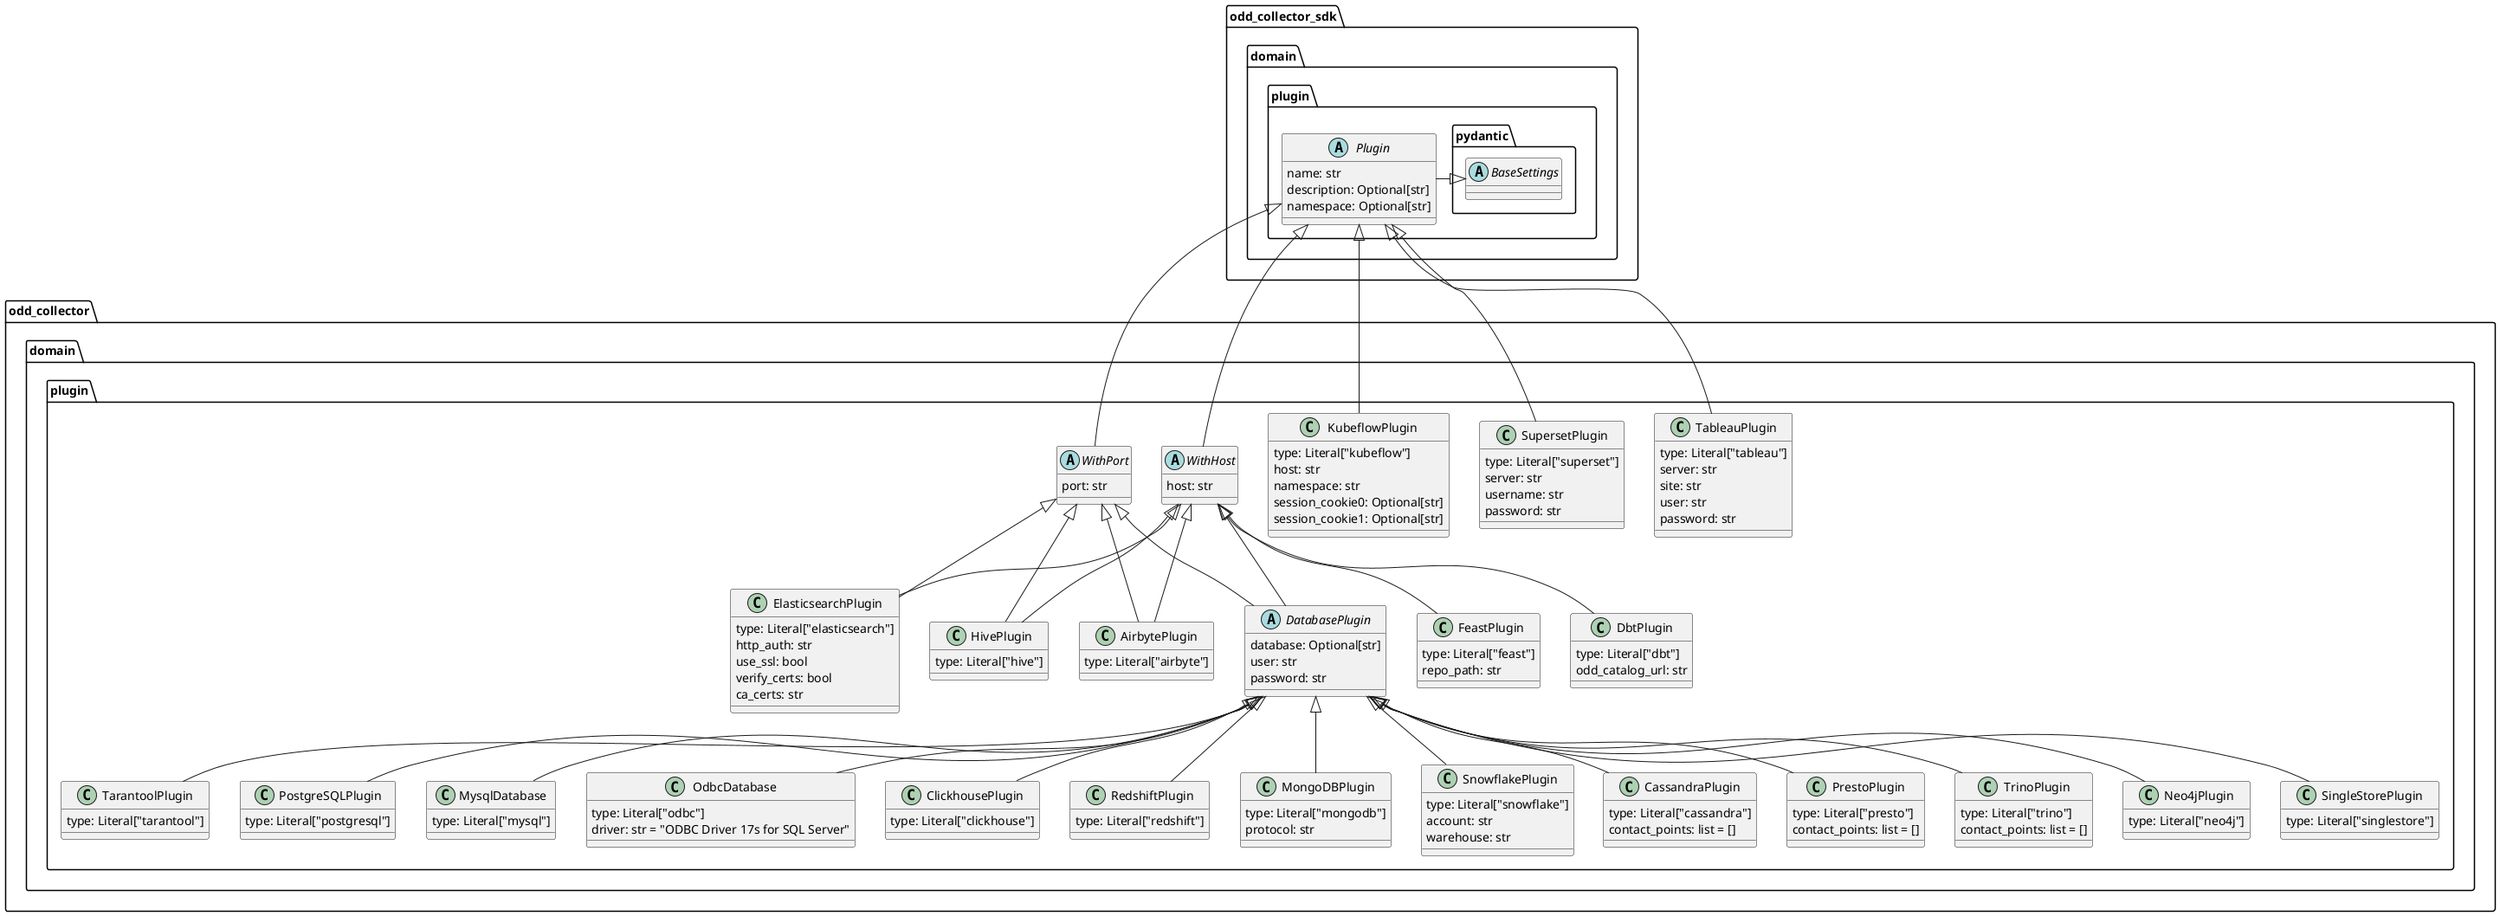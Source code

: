 @startuml

namespace odd_collector_sdk.domain.plugin {
abstract class pydantic.BaseSettings
pydantic.BaseSettings <|- Plugin
abstract class Plugin {
name: str
description: Optional[str]
namespace: Optional[str]
}
}

namespace odd_collector.domain.plugin {

class TableauPlugin{
type: Literal["tableau"]
server: str
site: str
user: str
password: str
}
odd_collector_sdk.domain.plugin.Plugin <|-- TableauPlugin


class SupersetPlugin{
type: Literal["superset"]
server: str
username: str
password: str
}
odd_collector_sdk.domain.plugin.Plugin <|-- SupersetPlugin


class KubeflowPlugin {
type: Literal["kubeflow"]
host: str
namespace: str
session_cookie0: Optional[str]
session_cookie1: Optional[str]
}
odd_collector_sdk.domain.plugin.Plugin <|-- KubeflowPlugin

abstract class WithHost {
host: str
}
odd_collector_sdk.domain.plugin.Plugin <|-- WithHost

abstract class WithPort {
port: str
}
odd_collector_sdk.domain.plugin.Plugin <|-- WithPort

class ElasticsearchPlugin{
type: Literal["elasticsearch"]
http_auth: str
use_ssl: bool
verify_certs: bool
ca_certs: str
}
WithHost <|-- ElasticsearchPlugin
WithPort <|-- ElasticsearchPlugin

class HivePlugin{
type: Literal["hive"]
}
WithHost <|-- HivePlugin
WithPort <|-- HivePlugin

class FeastPlugin{
type: Literal["feast"]
repo_path: str
}
WithHost <|-- FeastPlugin

class DbtPlugin{
type: Literal["dbt"]
odd_catalog_url: str
}
WithHost <|-- DbtPlugin

class AirbytePlugin{
type: Literal["airbyte"]
}
WithHost <|-- AirbytePlugin
WithPort <|-- AirbytePlugin

abstract class DatabasePlugin {
database: Optional[str]
user: str
password: str
}
WithPort <|-- DatabasePlugin
WithHost <|-- DatabasePlugin


class PostgreSQLPlugin {
type: Literal["postgresql"]
}
DatabasePlugin <|-- PostgreSQLPlugin

class MysqlDatabase {
type: Literal["mysql"]
}
DatabasePlugin <|-- MysqlDatabase

class OdbcDatabase {
type: Literal["odbc"]
driver: str = "ODBC Driver 17s for SQL Server"
}
DatabasePlugin <|-- OdbcDatabase

class ClickhousePlugin {
type: Literal["clickhouse"]
}
DatabasePlugin <|-- ClickhousePlugin

class RedshiftPlugin {
type: Literal["redshift"]
}
DatabasePlugin <|-- RedshiftPlugin

class MongoDBPlugin{
type: Literal["mongodb"]
protocol: str
}
DatabasePlugin <|-- MongoDBPlugin

class SnowflakePlugin{
type: Literal["snowflake"]
account: str
warehouse: str
}
DatabasePlugin <|-- SnowflakePlugin

class CassandraPlugin{
type: Literal["cassandra"]
contact_points: list = []
}
DatabasePlugin <|-- CassandraPlugin

class PrestoPlugin{
type: Literal["presto"]
contact_points: list = []
}
DatabasePlugin <|-- PrestoPlugin

class TrinoPlugin{
type: Literal["trino"]
contact_points: list = []
}
DatabasePlugin <|-- TrinoPlugin

class TarantoolPlugin {
type: Literal["tarantool"]
}
DatabasePlugin <|-- TarantoolPlugin

class Neo4jPlugin{
type: Literal["neo4j"]
}
DatabasePlugin <|-- Neo4jPlugin

class SingleStorePlugin {
type: Literal["singlestore"]
}
DatabasePlugin <|-- SingleStorePlugin

TarantoolPlugin -[hidden]> PostgreSQLPlugin
}

@enduml










